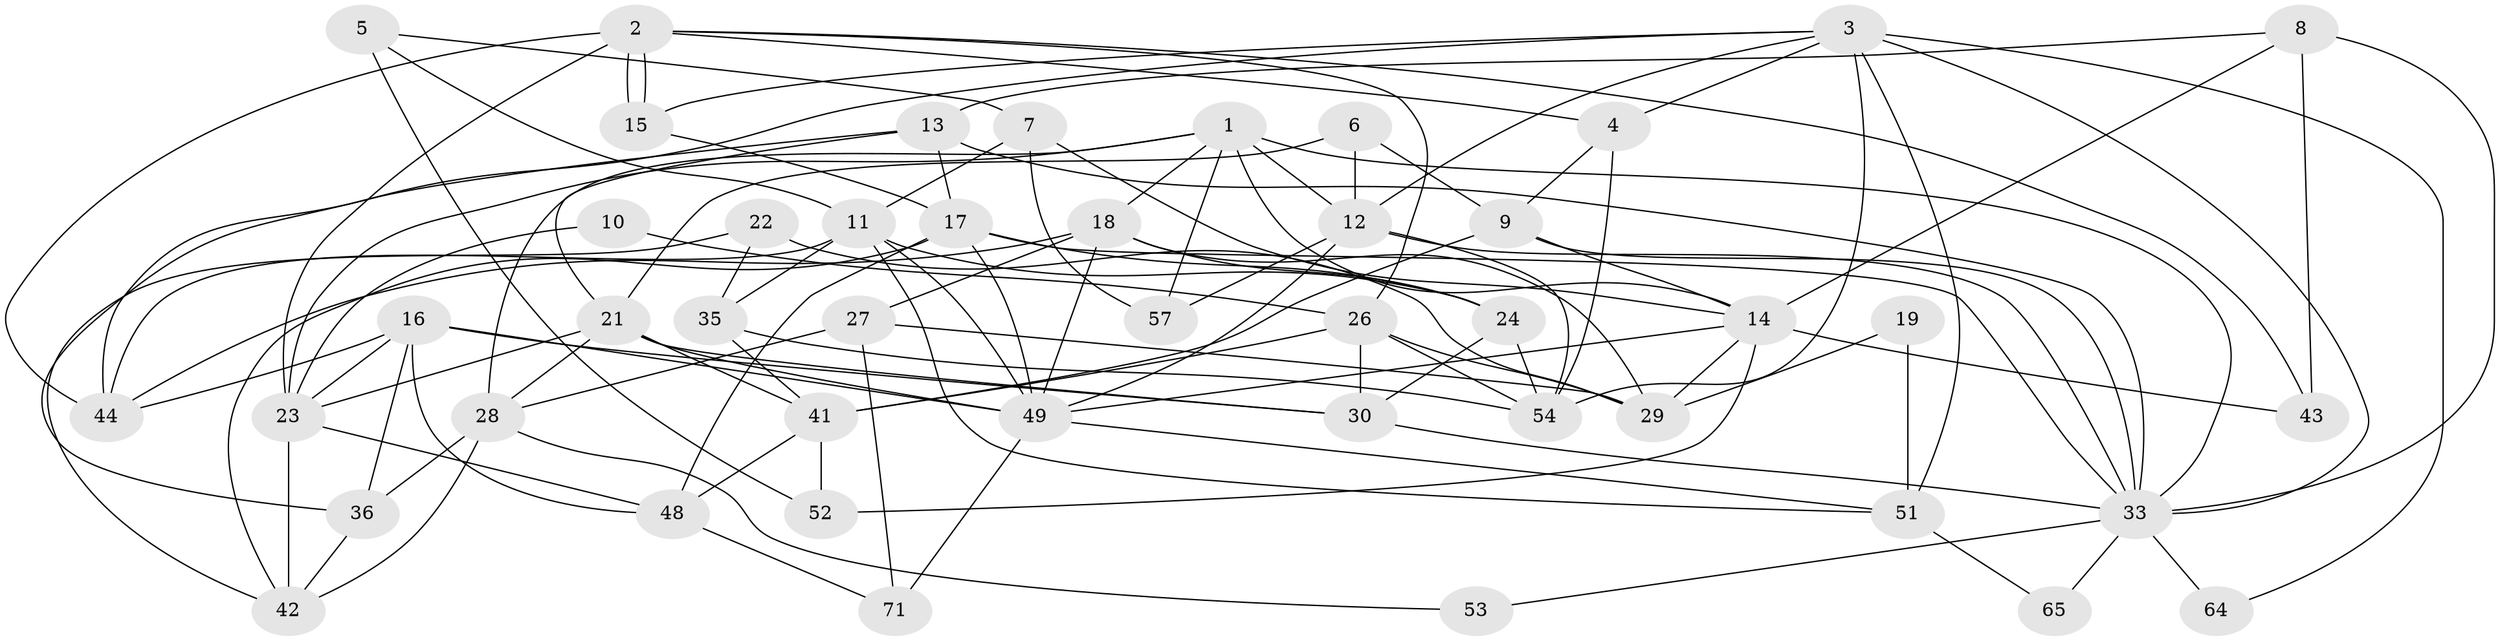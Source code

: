// Generated by graph-tools (version 1.1) at 2025/24/03/03/25 07:24:03]
// undirected, 45 vertices, 113 edges
graph export_dot {
graph [start="1"]
  node [color=gray90,style=filled];
  1 [super="+25"];
  2 [super="+60"];
  3 [super="+38"];
  4;
  5 [super="+45"];
  6;
  7 [super="+34"];
  8 [super="+58"];
  9 [super="+69"];
  10;
  11 [super="+46"];
  12 [super="+66"];
  13 [super="+39"];
  14 [super="+32"];
  15;
  16 [super="+20"];
  17 [super="+67"];
  18 [super="+70"];
  19;
  21;
  22;
  23 [super="+62"];
  24 [super="+50"];
  26 [super="+68"];
  27 [super="+72"];
  28 [super="+61"];
  29 [super="+31"];
  30 [super="+73"];
  33 [super="+40"];
  35;
  36 [super="+37"];
  41 [super="+63"];
  42 [super="+47"];
  43;
  44 [super="+56"];
  48;
  49 [super="+55"];
  51;
  52;
  53;
  54 [super="+59"];
  57;
  64;
  65;
  71;
  1 -- 33;
  1 -- 18;
  1 -- 23;
  1 -- 57;
  1 -- 14;
  1 -- 28;
  1 -- 12;
  2 -- 15;
  2 -- 15;
  2 -- 43;
  2 -- 4;
  2 -- 44;
  2 -- 23;
  2 -- 26;
  3 -- 12;
  3 -- 51;
  3 -- 54;
  3 -- 64;
  3 -- 4;
  3 -- 15;
  3 -- 33;
  3 -- 44;
  4 -- 9;
  4 -- 54;
  5 -- 52;
  5 -- 11;
  5 -- 7;
  6 -- 9;
  6 -- 21;
  6 -- 12;
  7 -- 57;
  7 -- 14;
  7 -- 11;
  8 -- 43;
  8 -- 33;
  8 -- 14;
  8 -- 13;
  9 -- 41 [weight=2];
  9 -- 33;
  9 -- 14;
  10 -- 26;
  10 -- 23;
  11 -- 49;
  11 -- 24;
  11 -- 35;
  11 -- 51;
  11 -- 44;
  12 -- 54;
  12 -- 49;
  12 -- 57;
  12 -- 33;
  13 -- 36;
  13 -- 33;
  13 -- 17;
  13 -- 21;
  14 -- 43;
  14 -- 52;
  14 -- 29;
  14 -- 49;
  15 -- 17;
  16 -- 30;
  16 -- 48;
  16 -- 36;
  16 -- 44;
  16 -- 49;
  16 -- 23;
  17 -- 33;
  17 -- 24;
  17 -- 48;
  17 -- 42 [weight=2];
  17 -- 49;
  18 -- 29;
  18 -- 49;
  18 -- 24;
  18 -- 27 [weight=2];
  18 -- 44;
  19 -- 51;
  19 -- 29;
  21 -- 28;
  21 -- 30;
  21 -- 41;
  21 -- 49;
  21 -- 23;
  22 -- 29;
  22 -- 35;
  22 -- 42;
  23 -- 42;
  23 -- 48;
  24 -- 30;
  24 -- 54;
  26 -- 54;
  26 -- 30;
  26 -- 41;
  26 -- 29;
  27 -- 29;
  27 -- 71;
  27 -- 28;
  28 -- 42 [weight=2];
  28 -- 36;
  28 -- 53;
  30 -- 33;
  33 -- 64;
  33 -- 65;
  33 -- 53;
  35 -- 41;
  35 -- 54;
  36 -- 42;
  41 -- 48;
  41 -- 52;
  48 -- 71;
  49 -- 51;
  49 -- 71;
  51 -- 65;
}
